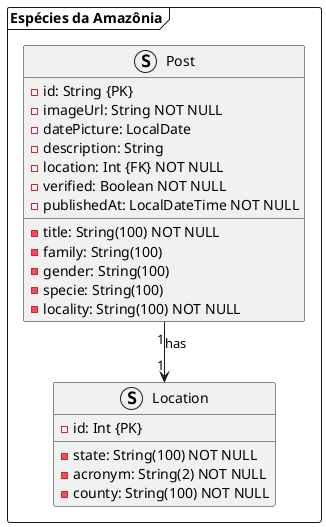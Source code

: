 @startuml
'https://plantuml.com/class-diagram

skinparam defaultFontName Droid Sans
skinparam linetype ortho
skinparam nodesep 50
set separator none
skinparam struct {
  BackgroundColor White
    BackgroundColor<<Settings>> Wheat
}

package "Espécies da Amazônia" <<Frame>> {
  struct Post {
    - id: String {PK}
    - title: String(100) NOT NULL
    - imageUrl: String NOT NULL
    - datePicture: LocalDate
    - description: String
    - family: String(100)
    - gender: String(100)
    - specie: String(100)
    - location: Int {FK} NOT NULL
    - locality: String(100) NOT NULL
    - verified: Boolean NOT NULL
    - publishedAt: LocalDateTime NOT NULL
  }

  struct Location {
    - id: Int {PK}
    - state: String(100) NOT NULL
    - acronym: String(2) NOT NULL
    - county: String(100) NOT NULL
  }

  Post "1" --> "1" Location : has
}

@enduml
